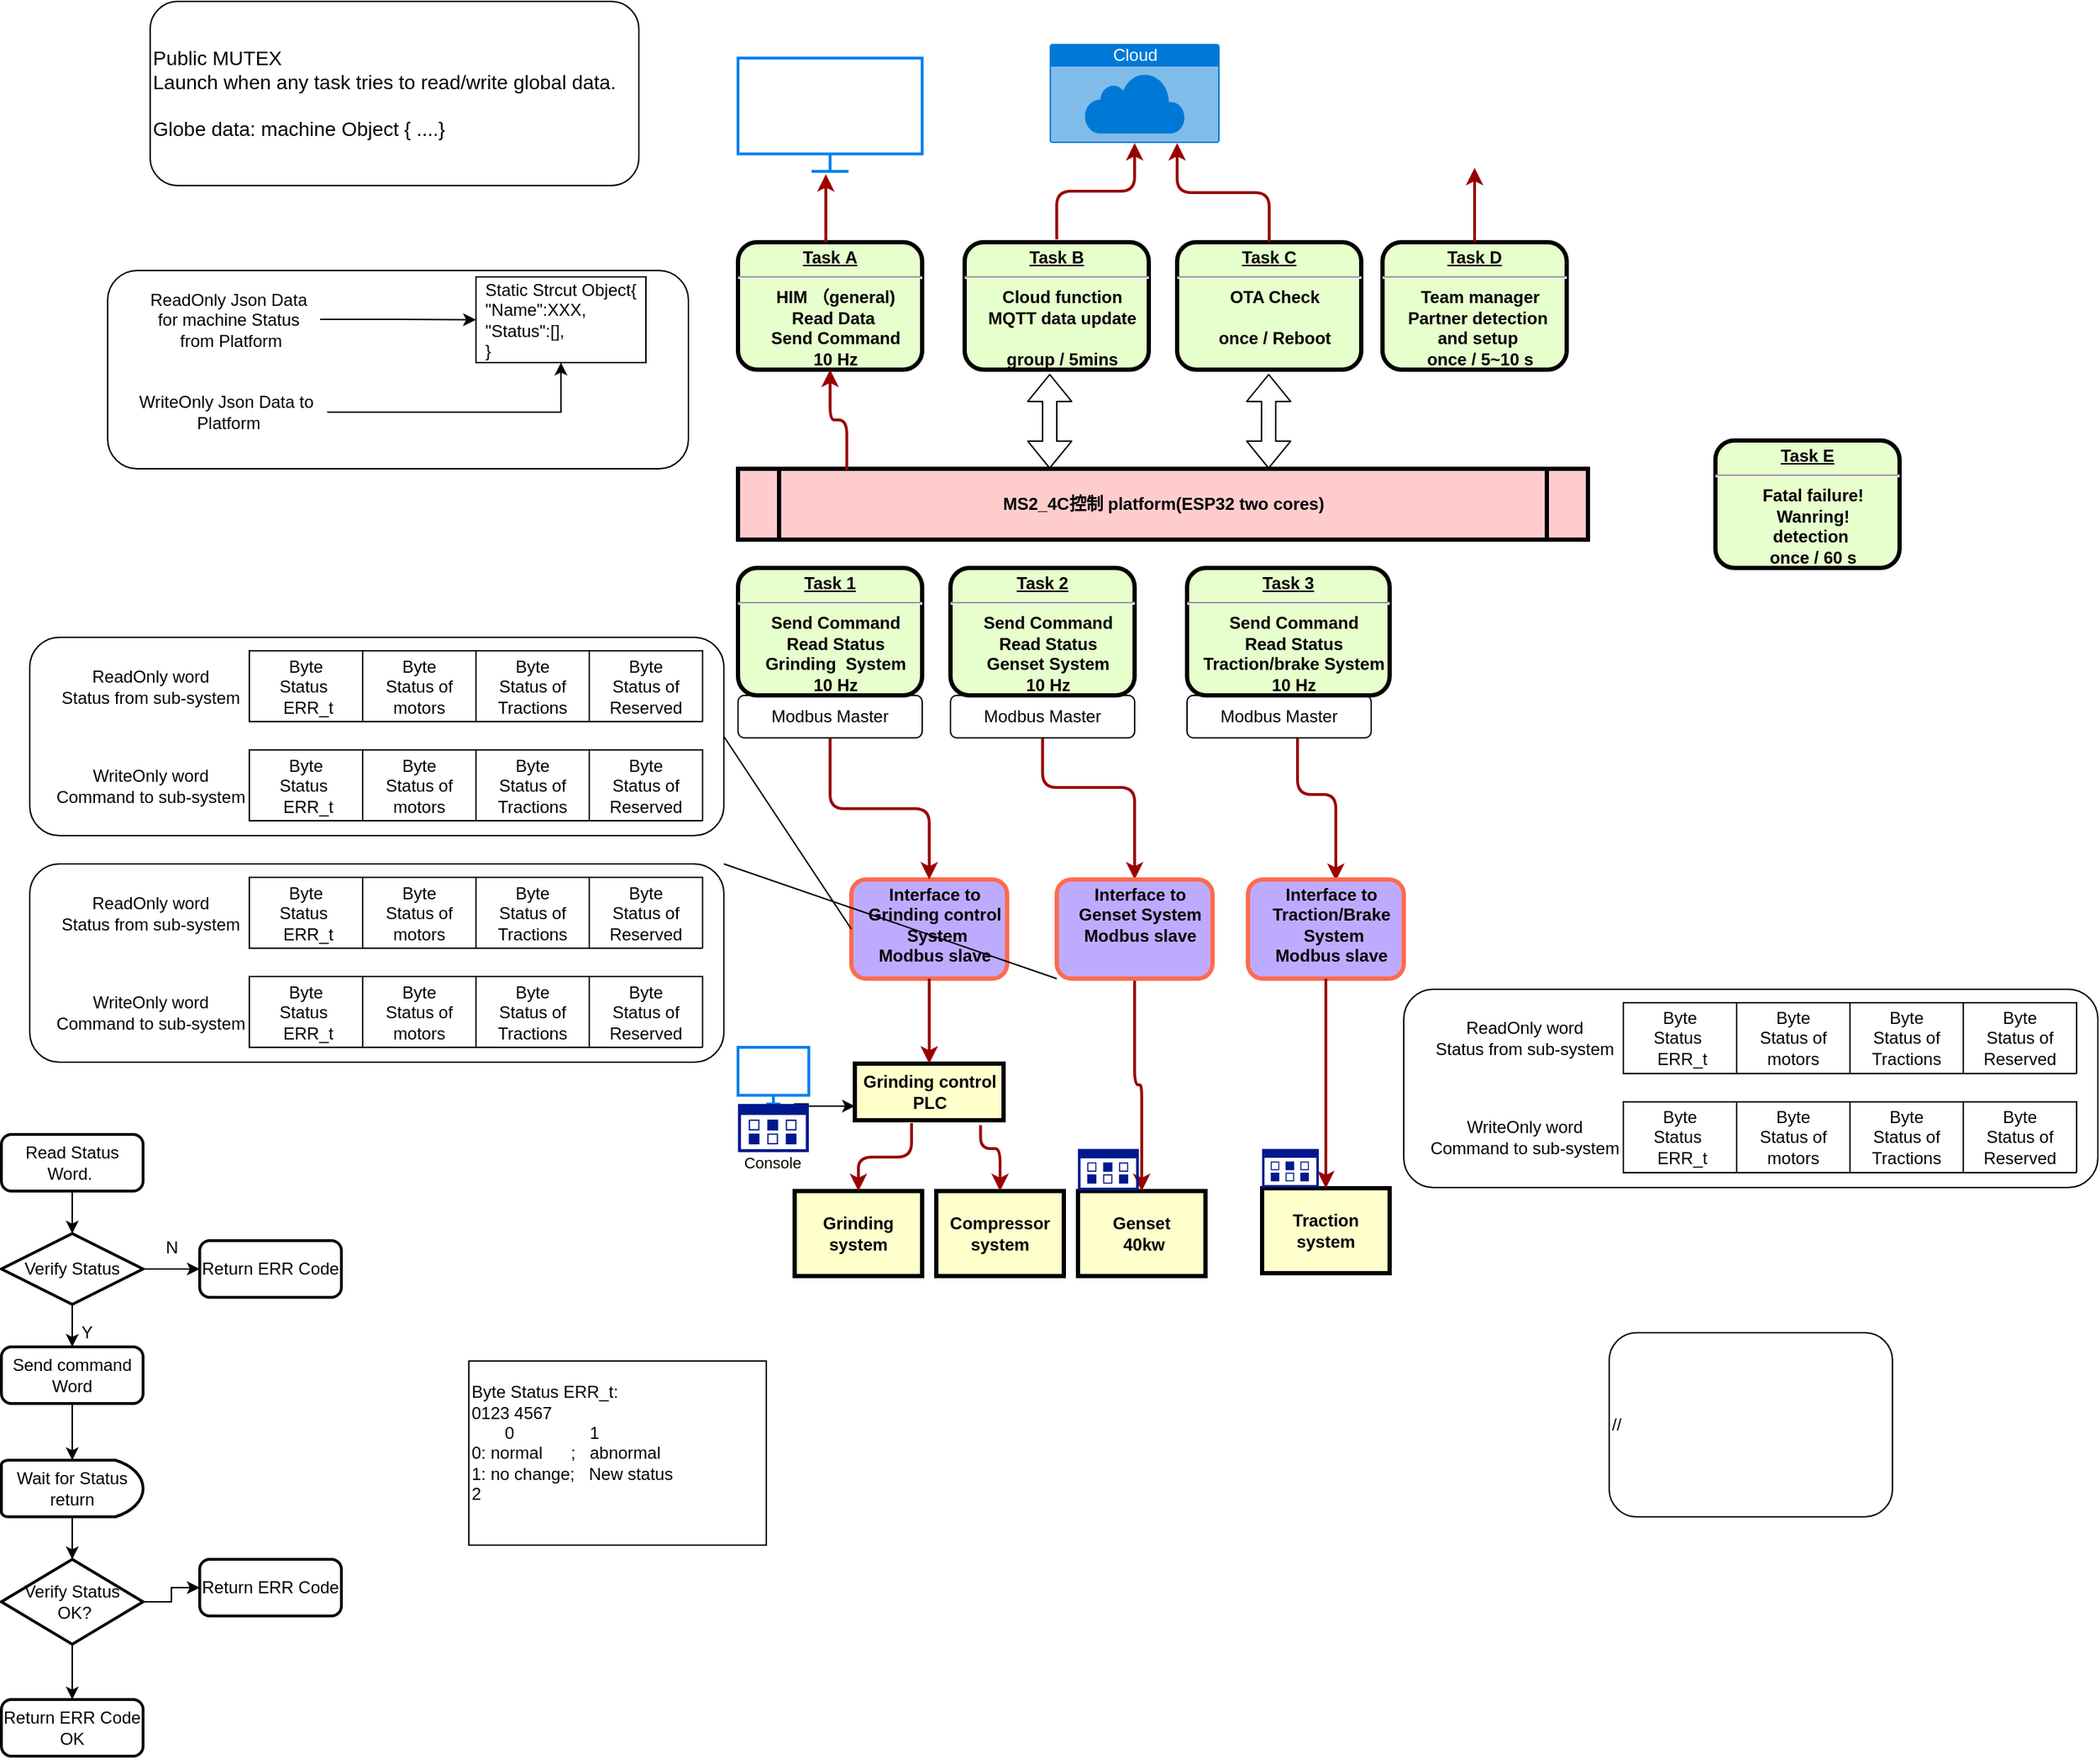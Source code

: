<mxfile version="13.8.8" type="github">
  <diagram name="Page-1" id="e3a06f82-3646-2815-327d-82caf3d4e204">
    <mxGraphModel dx="1422" dy="794" grid="1" gridSize="10" guides="1" tooltips="1" connect="1" arrows="1" fold="1" page="1" pageScale="1.5" pageWidth="1169" pageHeight="826" background="none" math="0" shadow="0">
      <root>
        <mxCell id="0" style=";html=1;" />
        <mxCell id="1" style=";html=1;" parent="0" />
        <mxCell id="MODgsHCSX48ksGeitlAM-30" value="" style="rounded=1;whiteSpace=wrap;html=1;" parent="1" vertex="1">
          <mxGeometry x="60" y="489" width="490" height="140" as="geometry" />
        </mxCell>
        <mxCell id="WYhBp6qSRboD4L50h-0C-1" value="MS2_4C控制 platform(ESP32 two cores)" style="shape=process;whiteSpace=wrap;align=center;verticalAlign=middle;size=0.048;fontStyle=1;strokeWidth=3;fillColor=#FFCCCC" parent="1" vertex="1">
          <mxGeometry x="560" y="370" width="600" height="50" as="geometry" />
        </mxCell>
        <mxCell id="WYhBp6qSRboD4L50h-0C-2" value="&lt;p style=&quot;margin: 0px ; margin-top: 4px ; text-align: center ; text-decoration: underline&quot;&gt;&lt;/p&gt;&lt;p style=&quot;margin: 0px ; margin-left: 8px&quot;&gt;&lt;span&gt;Interface to&lt;/span&gt;&lt;br&gt;&lt;/p&gt;&lt;p style=&quot;margin: 0px ; margin-left: 8px&quot;&gt;&lt;span&gt;Grinding control&lt;/span&gt;&lt;/p&gt;&lt;p style=&quot;margin: 0px ; margin-left: 8px&quot;&gt;&lt;span&gt;&amp;nbsp;&lt;/span&gt;&lt;span&gt;System&lt;/span&gt;&lt;/p&gt;&lt;p style=&quot;margin: 0px ; margin-left: 8px&quot;&gt;Modbus slave&lt;/p&gt;" style="verticalAlign=middle;align=center;overflow=fill;fontSize=12;fontFamily=Helvetica;html=1;rounded=1;fontStyle=1;strokeWidth=3;fillColor=#BEABFF;strokeColor=#FF6A4D;" parent="1" vertex="1">
          <mxGeometry x="640" y="660" width="110" height="70" as="geometry" />
        </mxCell>
        <mxCell id="WYhBp6qSRboD4L50h-0C-3" value="&#xa;Grinding control&#xa;PLC&#xa;" style="whiteSpace=wrap;align=center;verticalAlign=middle;fontStyle=1;strokeWidth=3;fillColor=#FFFFCC" parent="1" vertex="1">
          <mxGeometry x="642.5" y="790" width="105" height="40" as="geometry" />
        </mxCell>
        <mxCell id="WYhBp6qSRboD4L50h-0C-4" value="Genset&#xa; 40kw" style="whiteSpace=wrap;align=center;verticalAlign=middle;fontStyle=1;strokeWidth=3;fillColor=#FFFFCC" parent="1" vertex="1">
          <mxGeometry x="800" y="880.0" width="90" height="60" as="geometry" />
        </mxCell>
        <mxCell id="WYhBp6qSRboD4L50h-0C-5" value="" style="edgeStyle=elbowEdgeStyle;elbow=vertical;strokeColor=#990000;strokeWidth=2;exitX=0.5;exitY=1;exitDx=0;exitDy=0;entryX=0.5;entryY=0;entryDx=0;entryDy=0;" parent="1" source="WYhBp6qSRboD4L50h-0C-27" target="WYhBp6qSRboD4L50h-0C-4" edge="1">
          <mxGeometry width="100" height="100" relative="1" as="geometry">
            <mxPoint x="580" y="896.5" as="sourcePoint" />
            <mxPoint x="980" y="720" as="targetPoint" />
          </mxGeometry>
        </mxCell>
        <mxCell id="WYhBp6qSRboD4L50h-0C-6" value="Grinding&#xa;system" style="whiteSpace=wrap;align=center;verticalAlign=middle;fontStyle=1;strokeWidth=3;fillColor=#FFFFCC" parent="1" vertex="1">
          <mxGeometry x="600" y="880.0" width="90" height="60" as="geometry" />
        </mxCell>
        <mxCell id="WYhBp6qSRboD4L50h-0C-7" value="Traction&#xa;system" style="whiteSpace=wrap;align=center;verticalAlign=middle;fontStyle=1;strokeWidth=3;fillColor=#FFFFCC" parent="1" vertex="1">
          <mxGeometry x="930" y="878.0" width="90" height="60" as="geometry" />
        </mxCell>
        <mxCell id="WYhBp6qSRboD4L50h-0C-8" value="Compressor system" style="whiteSpace=wrap;align=center;verticalAlign=middle;fontStyle=1;strokeWidth=3;fillColor=#FFFFCC" parent="1" vertex="1">
          <mxGeometry x="700" y="880.0" width="90" height="60" as="geometry" />
        </mxCell>
        <mxCell id="WYhBp6qSRboD4L50h-0C-9" value="" style="edgeStyle=elbowEdgeStyle;elbow=vertical;strokeColor=#990000;strokeWidth=2;exitX=0.381;exitY=1.05;exitDx=0;exitDy=0;entryX=0.5;entryY=0;entryDx=0;entryDy=0;exitPerimeter=0;" parent="1" source="WYhBp6qSRboD4L50h-0C-3" target="WYhBp6qSRboD4L50h-0C-6" edge="1">
          <mxGeometry width="100" height="100" relative="1" as="geometry">
            <mxPoint x="741.25" y="866.5" as="sourcePoint" />
            <mxPoint x="685" y="896.5" as="targetPoint" />
          </mxGeometry>
        </mxCell>
        <mxCell id="WYhBp6qSRboD4L50h-0C-10" value="" style="edgeStyle=elbowEdgeStyle;elbow=vertical;strokeColor=#990000;strokeWidth=2;exitX=0.5;exitY=1;exitDx=0;exitDy=0;entryX=0.564;entryY=0.014;entryDx=0;entryDy=0;entryPerimeter=0;" parent="1" target="MODgsHCSX48ksGeitlAM-21" edge="1">
          <mxGeometry width="100" height="100" relative="1" as="geometry">
            <mxPoint x="955" y="560" as="sourcePoint" />
            <mxPoint x="695" y="906.5" as="targetPoint" />
            <Array as="points">
              <mxPoint x="975" y="600" />
            </Array>
          </mxGeometry>
        </mxCell>
        <mxCell id="WYhBp6qSRboD4L50h-0C-16" value="" style="edgeStyle=elbowEdgeStyle;elbow=vertical;strokeColor=#990000;strokeWidth=2;exitX=0.845;exitY=1.088;exitDx=0;exitDy=0;exitPerimeter=0;entryX=0.5;entryY=0;entryDx=0;entryDy=0;" parent="1" source="WYhBp6qSRboD4L50h-0C-3" target="WYhBp6qSRboD4L50h-0C-8" edge="1">
          <mxGeometry width="100" height="100" relative="1" as="geometry">
            <mxPoint x="793.75" y="866.5" as="sourcePoint" />
            <mxPoint x="880" y="880" as="targetPoint" />
            <Array as="points">
              <mxPoint x="731" y="850" />
              <mxPoint x="880" y="890" />
            </Array>
          </mxGeometry>
        </mxCell>
        <mxCell id="WYhBp6qSRboD4L50h-0C-18" value="" style="edgeStyle=elbowEdgeStyle;elbow=vertical;strokeColor=#990000;strokeWidth=2;exitX=0.5;exitY=1;exitDx=0;exitDy=0;entryX=0.5;entryY=0;entryDx=0;entryDy=0;" parent="1" source="WYhBp6qSRboD4L50h-0C-2" target="WYhBp6qSRboD4L50h-0C-3" edge="1">
          <mxGeometry width="100" height="100" relative="1" as="geometry">
            <mxPoint x="793.75" y="866.5" as="sourcePoint" />
            <mxPoint x="755" y="820" as="targetPoint" />
          </mxGeometry>
        </mxCell>
        <mxCell id="WYhBp6qSRboD4L50h-0C-20" value="Modbus Master" style="rounded=1;whiteSpace=wrap;html=1;" parent="1" vertex="1">
          <mxGeometry x="560" y="530" width="130" height="30" as="geometry" />
        </mxCell>
        <mxCell id="WYhBp6qSRboD4L50h-0C-23" value="" style="edgeStyle=elbowEdgeStyle;elbow=vertical;strokeColor=#990000;strokeWidth=2;exitX=0.5;exitY=1;exitDx=0;exitDy=0;entryX=0.5;entryY=0;entryDx=0;entryDy=0;" parent="1" source="WYhBp6qSRboD4L50h-0C-20" target="WYhBp6qSRboD4L50h-0C-2" edge="1">
          <mxGeometry width="100" height="100" relative="1" as="geometry">
            <mxPoint x="705" y="760" as="sourcePoint" />
            <mxPoint x="705" y="800" as="targetPoint" />
          </mxGeometry>
        </mxCell>
        <mxCell id="WYhBp6qSRboD4L50h-0C-24" value="" style="edgeStyle=elbowEdgeStyle;elbow=vertical;strokeColor=#990000;strokeWidth=2;exitX=0.5;exitY=0;exitDx=0;exitDy=0;entryX=0.5;entryY=0;entryDx=0;entryDy=0;" parent="1" source="MODgsHCSX48ksGeitlAM-24" target="WYhBp6qSRboD4L50h-0C-27" edge="1">
          <mxGeometry width="100" height="100" relative="1" as="geometry">
            <mxPoint x="745" y="580" as="sourcePoint" />
            <mxPoint x="705" y="670" as="targetPoint" />
          </mxGeometry>
        </mxCell>
        <mxCell id="WYhBp6qSRboD4L50h-0C-25" value="&lt;p style=&quot;margin: 0px ; margin-top: 4px ; text-align: center ; text-decoration: underline&quot;&gt;&lt;strong&gt;&lt;strong&gt;Task&lt;/strong&gt;&amp;nbsp;1&lt;br&gt;&lt;/strong&gt;&lt;/p&gt;&lt;hr&gt;&lt;p style=&quot;margin: 0px ; margin-left: 8px&quot;&gt;Send Command&lt;/p&gt;&lt;p style=&quot;margin: 0px ; margin-left: 8px&quot;&gt;Read Status&lt;/p&gt;&lt;p style=&quot;margin: 0px ; margin-left: 8px&quot;&gt;&lt;span&gt;Grinding&amp;nbsp;&lt;/span&gt;&lt;span&gt;&amp;nbsp;&lt;/span&gt;&lt;span&gt;System&lt;/span&gt;&lt;/p&gt;&lt;p style=&quot;margin: 0px ; margin-left: 8px&quot;&gt;&lt;span&gt;10 Hz&lt;/span&gt;&lt;/p&gt;" style="verticalAlign=middle;align=center;overflow=fill;fontSize=12;fontFamily=Helvetica;html=1;rounded=1;fontStyle=1;strokeWidth=3;fillColor=#E6FFCC" parent="1" vertex="1">
          <mxGeometry x="560" y="440" width="130" height="90" as="geometry" />
        </mxCell>
        <mxCell id="WYhBp6qSRboD4L50h-0C-26" style="edgeStyle=orthogonalEdgeStyle;rounded=0;orthogonalLoop=1;jettySize=auto;html=1;exitX=0.5;exitY=1;exitDx=0;exitDy=0;" parent="1" edge="1">
          <mxGeometry relative="1" as="geometry">
            <mxPoint x="845" y="730" as="sourcePoint" />
            <mxPoint x="845" y="730" as="targetPoint" />
          </mxGeometry>
        </mxCell>
        <mxCell id="WYhBp6qSRboD4L50h-0C-27" value="&lt;p style=&quot;margin: 0px ; margin-top: 4px ; text-align: center ; text-decoration: underline&quot;&gt;&lt;/p&gt;&lt;p style=&quot;margin: 0px ; margin-left: 8px&quot;&gt;&lt;span&gt;Interface to&lt;/span&gt;&lt;br&gt;&lt;/p&gt;&lt;p style=&quot;margin: 0px ; margin-left: 8px&quot;&gt;&lt;span&gt;Genset&amp;nbsp;&lt;/span&gt;&lt;span&gt;System&lt;/span&gt;&lt;/p&gt;&lt;p style=&quot;margin: 0px ; margin-left: 8px&quot;&gt;&lt;span&gt;Modbus slave&lt;/span&gt;&lt;br&gt;&lt;/p&gt;" style="verticalAlign=middle;align=center;overflow=fill;fontSize=12;fontFamily=Helvetica;html=1;rounded=1;fontStyle=1;strokeWidth=3;fillColor=#BEABFF;strokeColor=#FF6A4D;" parent="1" vertex="1">
          <mxGeometry x="785" y="660" width="110" height="70" as="geometry" />
        </mxCell>
        <mxCell id="MODgsHCSX48ksGeitlAM-5" value="Byte&lt;br&gt;Status of motors" style="shape=partialRectangle;whiteSpace=wrap;html=1;bottom=0;right=0;fillColor=none;rotation=0;" parent="1" vertex="1">
          <mxGeometry x="295" y="498.5" width="80" height="50" as="geometry" />
        </mxCell>
        <mxCell id="MODgsHCSX48ksGeitlAM-6" value="" style="endArrow=none;html=1;entryX=1;entryY=1;entryDx=0;entryDy=0;exitX=1;exitY=0;exitDx=0;exitDy=0;" parent="1" source="MODgsHCSX48ksGeitlAM-10" target="MODgsHCSX48ksGeitlAM-10" edge="1">
          <mxGeometry width="50" height="50" relative="1" as="geometry">
            <mxPoint x="295" y="558.5" as="sourcePoint" />
            <mxPoint x="345" y="508.5" as="targetPoint" />
          </mxGeometry>
        </mxCell>
        <mxCell id="MODgsHCSX48ksGeitlAM-8" value="Byte&lt;br&gt;Status of Tractions" style="shape=partialRectangle;whiteSpace=wrap;html=1;bottom=0;right=0;fillColor=none;rotation=0;" parent="1" vertex="1">
          <mxGeometry x="375" y="498.5" width="80" height="50" as="geometry" />
        </mxCell>
        <mxCell id="MODgsHCSX48ksGeitlAM-9" value="Byte&lt;br&gt;Status&amp;nbsp;&lt;br&gt;&amp;nbsp;ERR_t" style="shape=partialRectangle;whiteSpace=wrap;html=1;bottom=0;right=0;fillColor=none;rotation=0;" parent="1" vertex="1">
          <mxGeometry x="215" y="498.5" width="80" height="50" as="geometry" />
        </mxCell>
        <mxCell id="MODgsHCSX48ksGeitlAM-10" value="Byte&lt;br&gt;Status of Reserved" style="shape=partialRectangle;whiteSpace=wrap;html=1;bottom=0;right=0;fillColor=none;rotation=0;" parent="1" vertex="1">
          <mxGeometry x="455" y="498.5" width="80" height="50" as="geometry" />
        </mxCell>
        <mxCell id="MODgsHCSX48ksGeitlAM-11" value="" style="endArrow=none;html=1;exitX=0;exitY=1;exitDx=0;exitDy=0;entryX=1;entryY=1;entryDx=0;entryDy=0;" parent="1" source="MODgsHCSX48ksGeitlAM-9" target="MODgsHCSX48ksGeitlAM-10" edge="1">
          <mxGeometry width="50" height="50" relative="1" as="geometry">
            <mxPoint x="695" y="628.5" as="sourcePoint" />
            <mxPoint x="745" y="578.5" as="targetPoint" />
          </mxGeometry>
        </mxCell>
        <mxCell id="MODgsHCSX48ksGeitlAM-12" value="ReadOnly word&lt;br&gt;Status from sub-system" style="text;html=1;align=center;verticalAlign=middle;resizable=0;points=[];autosize=1;" parent="1" vertex="1">
          <mxGeometry x="75" y="508.5" width="140" height="30" as="geometry" />
        </mxCell>
        <mxCell id="MODgsHCSX48ksGeitlAM-13" value="Byte&lt;br&gt;Status of motors" style="shape=partialRectangle;whiteSpace=wrap;html=1;bottom=0;right=0;fillColor=none;rotation=0;" parent="1" vertex="1">
          <mxGeometry x="295" y="568.5" width="80" height="50" as="geometry" />
        </mxCell>
        <mxCell id="MODgsHCSX48ksGeitlAM-14" value="" style="endArrow=none;html=1;entryX=1;entryY=1;entryDx=0;entryDy=0;exitX=1;exitY=0;exitDx=0;exitDy=0;" parent="1" source="MODgsHCSX48ksGeitlAM-17" target="MODgsHCSX48ksGeitlAM-17" edge="1">
          <mxGeometry width="50" height="50" relative="1" as="geometry">
            <mxPoint x="295" y="628.5" as="sourcePoint" />
            <mxPoint x="345" y="578.5" as="targetPoint" />
          </mxGeometry>
        </mxCell>
        <mxCell id="MODgsHCSX48ksGeitlAM-15" value="Byte&lt;br&gt;Status of Tractions" style="shape=partialRectangle;whiteSpace=wrap;html=1;bottom=0;right=0;fillColor=none;rotation=0;" parent="1" vertex="1">
          <mxGeometry x="375" y="568.5" width="80" height="50" as="geometry" />
        </mxCell>
        <mxCell id="MODgsHCSX48ksGeitlAM-16" value="Byte&lt;br&gt;Status&amp;nbsp;&lt;br&gt;&amp;nbsp;ERR_t" style="shape=partialRectangle;whiteSpace=wrap;html=1;bottom=0;right=0;fillColor=none;rotation=0;" parent="1" vertex="1">
          <mxGeometry x="215" y="568.5" width="80" height="50" as="geometry" />
        </mxCell>
        <mxCell id="MODgsHCSX48ksGeitlAM-17" value="Byte&lt;br&gt;Status of Reserved" style="shape=partialRectangle;whiteSpace=wrap;html=1;bottom=0;right=0;fillColor=none;rotation=0;" parent="1" vertex="1">
          <mxGeometry x="455" y="568.5" width="80" height="50" as="geometry" />
        </mxCell>
        <mxCell id="MODgsHCSX48ksGeitlAM-18" value="" style="endArrow=none;html=1;exitX=0;exitY=1;exitDx=0;exitDy=0;entryX=1;entryY=1;entryDx=0;entryDy=0;" parent="1" source="MODgsHCSX48ksGeitlAM-16" target="MODgsHCSX48ksGeitlAM-17" edge="1">
          <mxGeometry width="50" height="50" relative="1" as="geometry">
            <mxPoint x="695" y="698.5" as="sourcePoint" />
            <mxPoint x="745" y="648.5" as="targetPoint" />
          </mxGeometry>
        </mxCell>
        <mxCell id="MODgsHCSX48ksGeitlAM-19" value="WriteOnly word&lt;br&gt;Command to sub-system" style="text;html=1;align=center;verticalAlign=middle;resizable=0;points=[];autosize=1;" parent="1" vertex="1">
          <mxGeometry x="70" y="578.5" width="150" height="30" as="geometry" />
        </mxCell>
        <mxCell id="MODgsHCSX48ksGeitlAM-21" value="&lt;p style=&quot;margin: 0px ; margin-top: 4px ; text-align: center ; text-decoration: underline&quot;&gt;&lt;/p&gt;&lt;p style=&quot;margin: 0px ; margin-left: 8px&quot;&gt;&lt;span&gt;Interface to&lt;/span&gt;&lt;br&gt;&lt;/p&gt;&lt;p style=&quot;margin: 0px ; margin-left: 8px&quot;&gt;&lt;span&gt;Traction/Brake&lt;/span&gt;&lt;/p&gt;&lt;p style=&quot;margin: 0px ; margin-left: 8px&quot;&gt;&lt;span&gt;&amp;nbsp;&lt;/span&gt;&lt;span&gt;System&lt;/span&gt;&lt;/p&gt;&lt;p style=&quot;margin: 0px ; margin-left: 8px&quot;&gt;Modbus slave&lt;/p&gt;" style="verticalAlign=middle;align=center;overflow=fill;fontSize=12;fontFamily=Helvetica;html=1;rounded=1;fontStyle=1;strokeWidth=3;fillColor=#BEABFF;strokeColor=#FF6A4D;" parent="1" vertex="1">
          <mxGeometry x="920" y="660" width="110" height="70" as="geometry" />
        </mxCell>
        <mxCell id="MODgsHCSX48ksGeitlAM-23" value="" style="edgeStyle=elbowEdgeStyle;elbow=vertical;strokeColor=#990000;strokeWidth=2;exitX=0.5;exitY=1;exitDx=0;exitDy=0;entryX=0.5;entryY=0;entryDx=0;entryDy=0;" parent="1" edge="1">
          <mxGeometry width="100" height="100" relative="1" as="geometry">
            <mxPoint x="955" y="530" as="sourcePoint" />
            <mxPoint x="955" y="530" as="targetPoint" />
            <Array as="points" />
          </mxGeometry>
        </mxCell>
        <mxCell id="MODgsHCSX48ksGeitlAM-24" value="Modbus Master" style="rounded=1;whiteSpace=wrap;html=1;" parent="1" vertex="1">
          <mxGeometry x="710" y="530" width="130" height="30" as="geometry" />
        </mxCell>
        <mxCell id="MODgsHCSX48ksGeitlAM-25" value="&lt;p style=&quot;margin: 0px ; margin-top: 4px ; text-align: center ; text-decoration: underline&quot;&gt;&lt;strong&gt;&lt;strong&gt;Task&lt;/strong&gt;&amp;nbsp;2&lt;br&gt;&lt;/strong&gt;&lt;/p&gt;&lt;hr&gt;&lt;p style=&quot;margin: 0px ; margin-left: 8px&quot;&gt;Send Command&lt;/p&gt;&lt;p style=&quot;margin: 0px ; margin-left: 8px&quot;&gt;Read Status&lt;/p&gt;&lt;p style=&quot;margin: 0px ; margin-left: 8px&quot;&gt;&lt;span&gt;Genset&lt;/span&gt;&lt;span&gt;&amp;nbsp;&lt;/span&gt;&lt;span&gt;System&lt;/span&gt;&lt;/p&gt;&lt;p style=&quot;margin: 0px ; margin-left: 8px&quot;&gt;&lt;span&gt;10 Hz&lt;/span&gt;&lt;/p&gt;" style="verticalAlign=middle;align=center;overflow=fill;fontSize=12;fontFamily=Helvetica;html=1;rounded=1;fontStyle=1;strokeWidth=3;fillColor=#E6FFCC" parent="1" vertex="1">
          <mxGeometry x="710" y="440" width="130" height="90" as="geometry" />
        </mxCell>
        <mxCell id="MODgsHCSX48ksGeitlAM-26" value="Modbus Master" style="rounded=1;whiteSpace=wrap;html=1;" parent="1" vertex="1">
          <mxGeometry x="877" y="530" width="130" height="30" as="geometry" />
        </mxCell>
        <mxCell id="MODgsHCSX48ksGeitlAM-27" value="&lt;p style=&quot;margin: 0px ; margin-top: 4px ; text-align: center ; text-decoration: underline&quot;&gt;&lt;strong&gt;&lt;strong&gt;Task&lt;/strong&gt;&amp;nbsp;3&lt;br&gt;&lt;/strong&gt;&lt;/p&gt;&lt;hr&gt;&lt;p style=&quot;margin: 0px ; margin-left: 8px&quot;&gt;Send Command&lt;/p&gt;&lt;p style=&quot;margin: 0px ; margin-left: 8px&quot;&gt;Read Status&lt;/p&gt;&lt;p style=&quot;margin: 0px ; margin-left: 8px&quot;&gt;&lt;span&gt;Traction/brake&amp;nbsp;&lt;/span&gt;&lt;span&gt;System&lt;/span&gt;&lt;/p&gt;&lt;p style=&quot;margin: 0px ; margin-left: 8px&quot;&gt;&lt;span&gt;10 Hz&lt;/span&gt;&lt;/p&gt;" style="verticalAlign=middle;align=center;overflow=fill;fontSize=12;fontFamily=Helvetica;html=1;rounded=1;fontStyle=1;strokeWidth=3;fillColor=#E6FFCC" parent="1" vertex="1">
          <mxGeometry x="877" y="440" width="143" height="90" as="geometry" />
        </mxCell>
        <mxCell id="MODgsHCSX48ksGeitlAM-31" value="" style="rounded=1;whiteSpace=wrap;html=1;" parent="1" vertex="1">
          <mxGeometry x="60" y="649" width="490" height="140" as="geometry" />
        </mxCell>
        <mxCell id="MODgsHCSX48ksGeitlAM-32" value="Byte&lt;br&gt;Status of motors" style="shape=partialRectangle;whiteSpace=wrap;html=1;bottom=0;right=0;fillColor=none;rotation=0;" parent="1" vertex="1">
          <mxGeometry x="295" y="658.5" width="80" height="50" as="geometry" />
        </mxCell>
        <mxCell id="MODgsHCSX48ksGeitlAM-33" value="" style="endArrow=none;html=1;entryX=1;entryY=1;entryDx=0;entryDy=0;exitX=1;exitY=0;exitDx=0;exitDy=0;" parent="1" source="MODgsHCSX48ksGeitlAM-36" target="MODgsHCSX48ksGeitlAM-36" edge="1">
          <mxGeometry width="50" height="50" relative="1" as="geometry">
            <mxPoint x="295" y="718.5" as="sourcePoint" />
            <mxPoint x="345" y="668.5" as="targetPoint" />
          </mxGeometry>
        </mxCell>
        <mxCell id="MODgsHCSX48ksGeitlAM-34" value="Byte&lt;br&gt;Status of Tractions" style="shape=partialRectangle;whiteSpace=wrap;html=1;bottom=0;right=0;fillColor=none;rotation=0;" parent="1" vertex="1">
          <mxGeometry x="375" y="658.5" width="80" height="50" as="geometry" />
        </mxCell>
        <mxCell id="MODgsHCSX48ksGeitlAM-35" value="Byte&lt;br&gt;Status&amp;nbsp;&lt;br&gt;&amp;nbsp;ERR_t" style="shape=partialRectangle;whiteSpace=wrap;html=1;bottom=0;right=0;fillColor=none;rotation=0;" parent="1" vertex="1">
          <mxGeometry x="215" y="658.5" width="80" height="50" as="geometry" />
        </mxCell>
        <mxCell id="MODgsHCSX48ksGeitlAM-36" value="Byte&lt;br&gt;Status of Reserved" style="shape=partialRectangle;whiteSpace=wrap;html=1;bottom=0;right=0;fillColor=none;rotation=0;" parent="1" vertex="1">
          <mxGeometry x="455" y="658.5" width="80" height="50" as="geometry" />
        </mxCell>
        <mxCell id="MODgsHCSX48ksGeitlAM-37" value="" style="endArrow=none;html=1;exitX=0;exitY=1;exitDx=0;exitDy=0;entryX=1;entryY=1;entryDx=0;entryDy=0;" parent="1" source="MODgsHCSX48ksGeitlAM-35" target="MODgsHCSX48ksGeitlAM-36" edge="1">
          <mxGeometry width="50" height="50" relative="1" as="geometry">
            <mxPoint x="695" y="788.5" as="sourcePoint" />
            <mxPoint x="745" y="738.5" as="targetPoint" />
          </mxGeometry>
        </mxCell>
        <mxCell id="MODgsHCSX48ksGeitlAM-38" value="ReadOnly word&lt;br&gt;Status from sub-system" style="text;html=1;align=center;verticalAlign=middle;resizable=0;points=[];autosize=1;" parent="1" vertex="1">
          <mxGeometry x="75" y="668.5" width="140" height="30" as="geometry" />
        </mxCell>
        <mxCell id="MODgsHCSX48ksGeitlAM-39" value="Byte&lt;br&gt;Status of motors" style="shape=partialRectangle;whiteSpace=wrap;html=1;bottom=0;right=0;fillColor=none;rotation=0;" parent="1" vertex="1">
          <mxGeometry x="295" y="728.5" width="80" height="50" as="geometry" />
        </mxCell>
        <mxCell id="MODgsHCSX48ksGeitlAM-40" value="" style="endArrow=none;html=1;entryX=1;entryY=1;entryDx=0;entryDy=0;exitX=1;exitY=0;exitDx=0;exitDy=0;" parent="1" source="MODgsHCSX48ksGeitlAM-43" target="MODgsHCSX48ksGeitlAM-43" edge="1">
          <mxGeometry width="50" height="50" relative="1" as="geometry">
            <mxPoint x="295" y="788.5" as="sourcePoint" />
            <mxPoint x="345" y="738.5" as="targetPoint" />
          </mxGeometry>
        </mxCell>
        <mxCell id="MODgsHCSX48ksGeitlAM-41" value="Byte&lt;br&gt;Status of Tractions" style="shape=partialRectangle;whiteSpace=wrap;html=1;bottom=0;right=0;fillColor=none;rotation=0;" parent="1" vertex="1">
          <mxGeometry x="375" y="728.5" width="80" height="50" as="geometry" />
        </mxCell>
        <mxCell id="MODgsHCSX48ksGeitlAM-42" value="Byte&lt;br&gt;Status&amp;nbsp;&lt;br&gt;&amp;nbsp;ERR_t" style="shape=partialRectangle;whiteSpace=wrap;html=1;bottom=0;right=0;fillColor=none;rotation=0;" parent="1" vertex="1">
          <mxGeometry x="215" y="728.5" width="80" height="50" as="geometry" />
        </mxCell>
        <mxCell id="MODgsHCSX48ksGeitlAM-43" value="Byte&lt;br&gt;Status of Reserved" style="shape=partialRectangle;whiteSpace=wrap;html=1;bottom=0;right=0;fillColor=none;rotation=0;" parent="1" vertex="1">
          <mxGeometry x="455" y="728.5" width="80" height="50" as="geometry" />
        </mxCell>
        <mxCell id="MODgsHCSX48ksGeitlAM-44" value="" style="endArrow=none;html=1;exitX=0;exitY=1;exitDx=0;exitDy=0;entryX=1;entryY=1;entryDx=0;entryDy=0;" parent="1" source="MODgsHCSX48ksGeitlAM-42" target="MODgsHCSX48ksGeitlAM-43" edge="1">
          <mxGeometry width="50" height="50" relative="1" as="geometry">
            <mxPoint x="695" y="858.5" as="sourcePoint" />
            <mxPoint x="745" y="808.5" as="targetPoint" />
          </mxGeometry>
        </mxCell>
        <mxCell id="MODgsHCSX48ksGeitlAM-45" value="WriteOnly word&lt;br&gt;Command to sub-system" style="text;html=1;align=center;verticalAlign=middle;resizable=0;points=[];autosize=1;" parent="1" vertex="1">
          <mxGeometry x="70" y="738.5" width="150" height="30" as="geometry" />
        </mxCell>
        <mxCell id="MODgsHCSX48ksGeitlAM-61" value="" style="rounded=1;whiteSpace=wrap;html=1;" parent="1" vertex="1">
          <mxGeometry x="1030" y="737.5" width="490" height="140" as="geometry" />
        </mxCell>
        <mxCell id="MODgsHCSX48ksGeitlAM-62" value="Byte&lt;br&gt;Status of motors" style="shape=partialRectangle;whiteSpace=wrap;html=1;bottom=0;right=0;fillColor=none;rotation=0;" parent="1" vertex="1">
          <mxGeometry x="1265" y="747" width="80" height="50" as="geometry" />
        </mxCell>
        <mxCell id="MODgsHCSX48ksGeitlAM-63" value="" style="endArrow=none;html=1;entryX=1;entryY=1;entryDx=0;entryDy=0;exitX=1;exitY=0;exitDx=0;exitDy=0;" parent="1" source="MODgsHCSX48ksGeitlAM-66" target="MODgsHCSX48ksGeitlAM-66" edge="1">
          <mxGeometry width="50" height="50" relative="1" as="geometry">
            <mxPoint x="1265" y="807" as="sourcePoint" />
            <mxPoint x="1315" y="757" as="targetPoint" />
          </mxGeometry>
        </mxCell>
        <mxCell id="MODgsHCSX48ksGeitlAM-64" value="Byte&lt;br&gt;Status of Tractions" style="shape=partialRectangle;whiteSpace=wrap;html=1;bottom=0;right=0;fillColor=none;rotation=0;" parent="1" vertex="1">
          <mxGeometry x="1345" y="747" width="80" height="50" as="geometry" />
        </mxCell>
        <mxCell id="MODgsHCSX48ksGeitlAM-65" value="Byte&lt;br&gt;Status&amp;nbsp;&lt;br&gt;&amp;nbsp;ERR_t" style="shape=partialRectangle;whiteSpace=wrap;html=1;bottom=0;right=0;fillColor=none;rotation=0;" parent="1" vertex="1">
          <mxGeometry x="1185" y="747" width="80" height="50" as="geometry" />
        </mxCell>
        <mxCell id="MODgsHCSX48ksGeitlAM-66" value="Byte&lt;br&gt;Status of Reserved" style="shape=partialRectangle;whiteSpace=wrap;html=1;bottom=0;right=0;fillColor=none;rotation=0;" parent="1" vertex="1">
          <mxGeometry x="1425" y="747" width="80" height="50" as="geometry" />
        </mxCell>
        <mxCell id="MODgsHCSX48ksGeitlAM-67" value="" style="endArrow=none;html=1;exitX=0;exitY=1;exitDx=0;exitDy=0;entryX=1;entryY=1;entryDx=0;entryDy=0;" parent="1" source="MODgsHCSX48ksGeitlAM-65" target="MODgsHCSX48ksGeitlAM-66" edge="1">
          <mxGeometry width="50" height="50" relative="1" as="geometry">
            <mxPoint x="1665" y="877" as="sourcePoint" />
            <mxPoint x="1715" y="827" as="targetPoint" />
          </mxGeometry>
        </mxCell>
        <mxCell id="MODgsHCSX48ksGeitlAM-68" value="ReadOnly word&lt;br&gt;Status from sub-system" style="text;html=1;align=center;verticalAlign=middle;resizable=0;points=[];autosize=1;" parent="1" vertex="1">
          <mxGeometry x="1045" y="757" width="140" height="30" as="geometry" />
        </mxCell>
        <mxCell id="MODgsHCSX48ksGeitlAM-69" value="Byte&lt;br&gt;Status of motors" style="shape=partialRectangle;whiteSpace=wrap;html=1;bottom=0;right=0;fillColor=none;rotation=0;" parent="1" vertex="1">
          <mxGeometry x="1265" y="817" width="80" height="50" as="geometry" />
        </mxCell>
        <mxCell id="MODgsHCSX48ksGeitlAM-70" value="" style="endArrow=none;html=1;entryX=1;entryY=1;entryDx=0;entryDy=0;exitX=1;exitY=0;exitDx=0;exitDy=0;" parent="1" source="MODgsHCSX48ksGeitlAM-73" target="MODgsHCSX48ksGeitlAM-73" edge="1">
          <mxGeometry width="50" height="50" relative="1" as="geometry">
            <mxPoint x="1265" y="877" as="sourcePoint" />
            <mxPoint x="1315" y="827" as="targetPoint" />
          </mxGeometry>
        </mxCell>
        <mxCell id="MODgsHCSX48ksGeitlAM-71" value="Byte&lt;br&gt;Status of Tractions" style="shape=partialRectangle;whiteSpace=wrap;html=1;bottom=0;right=0;fillColor=none;rotation=0;" parent="1" vertex="1">
          <mxGeometry x="1345" y="817" width="80" height="50" as="geometry" />
        </mxCell>
        <mxCell id="MODgsHCSX48ksGeitlAM-72" value="Byte&lt;br&gt;Status&amp;nbsp;&lt;br&gt;&amp;nbsp;ERR_t" style="shape=partialRectangle;whiteSpace=wrap;html=1;bottom=0;right=0;fillColor=none;rotation=0;" parent="1" vertex="1">
          <mxGeometry x="1185" y="817" width="80" height="50" as="geometry" />
        </mxCell>
        <mxCell id="MODgsHCSX48ksGeitlAM-73" value="Byte&lt;br&gt;Status of Reserved" style="shape=partialRectangle;whiteSpace=wrap;html=1;bottom=0;right=0;fillColor=none;rotation=0;" parent="1" vertex="1">
          <mxGeometry x="1425" y="817" width="80" height="50" as="geometry" />
        </mxCell>
        <mxCell id="MODgsHCSX48ksGeitlAM-74" value="" style="endArrow=none;html=1;exitX=0;exitY=1;exitDx=0;exitDy=0;entryX=1;entryY=1;entryDx=0;entryDy=0;" parent="1" source="MODgsHCSX48ksGeitlAM-72" target="MODgsHCSX48ksGeitlAM-73" edge="1">
          <mxGeometry width="50" height="50" relative="1" as="geometry">
            <mxPoint x="1665" y="947" as="sourcePoint" />
            <mxPoint x="1715" y="897" as="targetPoint" />
          </mxGeometry>
        </mxCell>
        <mxCell id="MODgsHCSX48ksGeitlAM-75" value="WriteOnly word&lt;br&gt;Command to sub-system" style="text;html=1;align=center;verticalAlign=middle;resizable=0;points=[];autosize=1;" parent="1" vertex="1">
          <mxGeometry x="1040" y="827" width="150" height="30" as="geometry" />
        </mxCell>
        <mxCell id="MODgsHCSX48ksGeitlAM-76" value="" style="endArrow=none;html=1;exitX=1;exitY=0.5;exitDx=0;exitDy=0;entryX=0;entryY=0.5;entryDx=0;entryDy=0;" parent="1" source="MODgsHCSX48ksGeitlAM-30" target="WYhBp6qSRboD4L50h-0C-2" edge="1">
          <mxGeometry width="50" height="50" relative="1" as="geometry">
            <mxPoint x="660" y="620" as="sourcePoint" />
            <mxPoint x="710" y="570" as="targetPoint" />
          </mxGeometry>
        </mxCell>
        <mxCell id="MODgsHCSX48ksGeitlAM-77" value="" style="endArrow=none;html=1;exitX=1;exitY=0;exitDx=0;exitDy=0;entryX=0;entryY=1;entryDx=0;entryDy=0;" parent="1" source="MODgsHCSX48ksGeitlAM-31" target="WYhBp6qSRboD4L50h-0C-27" edge="1">
          <mxGeometry width="50" height="50" relative="1" as="geometry">
            <mxPoint x="660" y="620" as="sourcePoint" />
            <mxPoint x="710" y="570" as="targetPoint" />
          </mxGeometry>
        </mxCell>
        <mxCell id="MODgsHCSX48ksGeitlAM-79" value="" style="edgeStyle=elbowEdgeStyle;elbow=vertical;strokeColor=#990000;strokeWidth=2;exitX=0.5;exitY=1;exitDx=0;exitDy=0;entryX=0.5;entryY=0;entryDx=0;entryDy=0;" parent="1" source="MODgsHCSX48ksGeitlAM-21" target="WYhBp6qSRboD4L50h-0C-7" edge="1">
          <mxGeometry width="100" height="100" relative="1" as="geometry">
            <mxPoint x="965" y="570" as="sourcePoint" />
            <mxPoint x="992.04" y="670.98" as="targetPoint" />
            <Array as="points">
              <mxPoint x="960" y="780" />
            </Array>
          </mxGeometry>
        </mxCell>
        <mxCell id="mezLCpuCVwXx2FHl1BCc-1" value="&lt;p style=&quot;margin: 0px ; margin-top: 4px ; text-align: center ; text-decoration: underline&quot;&gt;&lt;strong&gt;&lt;strong&gt;Task&lt;/strong&gt;&amp;nbsp;A&lt;br&gt;&lt;/strong&gt;&lt;/p&gt;&lt;hr&gt;&lt;p style=&quot;margin: 0px ; margin-left: 8px&quot;&gt;HIM （general)&lt;/p&gt;&lt;p style=&quot;margin: 0px ; margin-left: 8px&quot;&gt;Read Data&amp;nbsp;&lt;/p&gt;&lt;p style=&quot;margin: 0px ; margin-left: 8px&quot;&gt;Send Command&lt;/p&gt;&lt;p style=&quot;margin: 0px ; margin-left: 8px&quot;&gt;&lt;span&gt;10 Hz&lt;/span&gt;&lt;/p&gt;" style="verticalAlign=middle;align=center;overflow=fill;fontSize=12;fontFamily=Helvetica;html=1;rounded=1;fontStyle=1;strokeWidth=3;fillColor=#E6FFCC" parent="1" vertex="1">
          <mxGeometry x="560" y="210" width="130" height="90" as="geometry" />
        </mxCell>
        <mxCell id="mezLCpuCVwXx2FHl1BCc-2" value="" style="rounded=1;whiteSpace=wrap;html=1;" parent="1" vertex="1">
          <mxGeometry x="115" y="230" width="410" height="140" as="geometry" />
        </mxCell>
        <mxCell id="mezLCpuCVwXx2FHl1BCc-18" value="" style="edgeStyle=orthogonalEdgeStyle;rounded=0;orthogonalLoop=1;jettySize=auto;html=1;" parent="1" source="mezLCpuCVwXx2FHl1BCc-9" target="mezLCpuCVwXx2FHl1BCc-17" edge="1">
          <mxGeometry relative="1" as="geometry" />
        </mxCell>
        <mxCell id="mezLCpuCVwXx2FHl1BCc-9" value="ReadOnly Json Data&lt;br&gt;for machine Status&lt;br&gt;&amp;nbsp;from Platform" style="text;html=1;align=center;verticalAlign=middle;resizable=0;points=[];autosize=1;" parent="1" vertex="1">
          <mxGeometry x="135" y="239.5" width="130" height="50" as="geometry" />
        </mxCell>
        <mxCell id="mezLCpuCVwXx2FHl1BCc-19" value="" style="edgeStyle=orthogonalEdgeStyle;rounded=0;orthogonalLoop=1;jettySize=auto;html=1;" parent="1" source="mezLCpuCVwXx2FHl1BCc-16" target="mezLCpuCVwXx2FHl1BCc-17" edge="1">
          <mxGeometry relative="1" as="geometry" />
        </mxCell>
        <mxCell id="mezLCpuCVwXx2FHl1BCc-16" value="WriteOnly Json Data to&amp;nbsp;&lt;br&gt;Platform" style="text;html=1;align=center;verticalAlign=middle;resizable=0;points=[];autosize=1;" parent="1" vertex="1">
          <mxGeometry x="130" y="315" width="140" height="30" as="geometry" />
        </mxCell>
        <mxCell id="mezLCpuCVwXx2FHl1BCc-17" value="&lt;div style=&quot;text-align: left&quot;&gt;&lt;span&gt;Static Strcut Object{&lt;/span&gt;&lt;/div&gt;&lt;div style=&quot;text-align: left&quot;&gt;&lt;span&gt;&quot;Name&quot;:XXX,&lt;/span&gt;&lt;/div&gt;&lt;div style=&quot;text-align: left&quot;&gt;&lt;span&gt;&quot;Status&quot;:[],&lt;/span&gt;&lt;/div&gt;&lt;div style=&quot;text-align: left&quot;&gt;&lt;span&gt;}&lt;/span&gt;&lt;/div&gt;" style="whiteSpace=wrap;html=1;" parent="1" vertex="1">
          <mxGeometry x="375" y="234.5" width="120" height="60.5" as="geometry" />
        </mxCell>
        <mxCell id="mezLCpuCVwXx2FHl1BCc-20" value="" style="html=1;verticalLabelPosition=bottom;align=center;labelBackgroundColor=#ffffff;verticalAlign=top;strokeWidth=2;strokeColor=#0080F0;shadow=0;dashed=0;shape=mxgraph.ios7.icons.monitor;" parent="1" vertex="1">
          <mxGeometry x="560" y="80" width="130" height="80" as="geometry" />
        </mxCell>
        <mxCell id="mezLCpuCVwXx2FHl1BCc-21" value="" style="edgeStyle=elbowEdgeStyle;elbow=vertical;strokeColor=#990000;strokeWidth=2;entryX=0.477;entryY=1.025;entryDx=0;entryDy=0;entryPerimeter=0;" parent="1" target="mezLCpuCVwXx2FHl1BCc-20" edge="1">
          <mxGeometry width="100" height="100" relative="1" as="geometry">
            <mxPoint x="622" y="210" as="sourcePoint" />
            <mxPoint x="850" y="630" as="targetPoint" />
          </mxGeometry>
        </mxCell>
        <mxCell id="mezLCpuCVwXx2FHl1BCc-22" value="" style="edgeStyle=elbowEdgeStyle;elbow=vertical;strokeColor=#990000;strokeWidth=2;entryX=0.5;entryY=1;entryDx=0;entryDy=0;exitX=0.128;exitY=0.02;exitDx=0;exitDy=0;exitPerimeter=0;" parent="1" source="WYhBp6qSRboD4L50h-0C-1" target="mezLCpuCVwXx2FHl1BCc-1" edge="1">
          <mxGeometry width="100" height="100" relative="1" as="geometry">
            <mxPoint x="690" y="360" as="sourcePoint" />
            <mxPoint x="632.01" y="212" as="targetPoint" />
          </mxGeometry>
        </mxCell>
        <mxCell id="mezLCpuCVwXx2FHl1BCc-23" value="&lt;p style=&quot;margin: 0px ; margin-top: 4px ; text-align: center ; text-decoration: underline&quot;&gt;&lt;strong&gt;&lt;strong&gt;Task&lt;/strong&gt;&amp;nbsp;B&lt;br&gt;&lt;/strong&gt;&lt;/p&gt;&lt;hr&gt;&lt;p style=&quot;margin: 0px ; margin-left: 8px&quot;&gt;Cloud function&lt;/p&gt;&lt;p style=&quot;margin: 0px ; margin-left: 8px&quot;&gt;MQTT data update&lt;/p&gt;&lt;p style=&quot;margin: 0px ; margin-left: 8px&quot;&gt;&lt;br&gt;&lt;/p&gt;&lt;p style=&quot;margin: 0px ; margin-left: 8px&quot;&gt;group / 5mins&lt;/p&gt;" style="verticalAlign=middle;align=center;overflow=fill;fontSize=12;fontFamily=Helvetica;html=1;rounded=1;fontStyle=1;strokeWidth=3;fillColor=#E6FFCC" parent="1" vertex="1">
          <mxGeometry x="720" y="210" width="130" height="90" as="geometry" />
        </mxCell>
        <mxCell id="mezLCpuCVwXx2FHl1BCc-24" value="Cloud" style="html=1;strokeColor=none;fillColor=#0079D6;labelPosition=center;verticalLabelPosition=middle;verticalAlign=top;align=center;fontSize=12;outlineConnect=0;spacingTop=-6;fontColor=#FFFFFF;shape=mxgraph.sitemap.cloud;" parent="1" vertex="1">
          <mxGeometry x="780" y="70" width="120" height="70" as="geometry" />
        </mxCell>
        <mxCell id="mezLCpuCVwXx2FHl1BCc-25" value="" style="edgeStyle=elbowEdgeStyle;elbow=vertical;strokeColor=#990000;strokeWidth=2;entryX=0.5;entryY=1;entryDx=0;entryDy=0;entryPerimeter=0;" parent="1" target="mezLCpuCVwXx2FHl1BCc-24" edge="1">
          <mxGeometry width="100" height="100" relative="1" as="geometry">
            <mxPoint x="785" y="208" as="sourcePoint" />
            <mxPoint x="785.01" y="160" as="targetPoint" />
          </mxGeometry>
        </mxCell>
        <mxCell id="mezLCpuCVwXx2FHl1BCc-28" value="" style="shape=flexArrow;endArrow=classic;startArrow=classic;html=1;entryX=0.462;entryY=1.033;entryDx=0;entryDy=0;entryPerimeter=0;" parent="1" target="mezLCpuCVwXx2FHl1BCc-23" edge="1">
          <mxGeometry width="50" height="50" relative="1" as="geometry">
            <mxPoint x="780" y="370" as="sourcePoint" />
            <mxPoint x="830" y="320" as="targetPoint" />
          </mxGeometry>
        </mxCell>
        <mxCell id="mezLCpuCVwXx2FHl1BCc-29" value="&lt;p style=&quot;margin: 0px ; margin-top: 4px ; text-align: center ; text-decoration: underline&quot;&gt;&lt;strong&gt;&lt;strong&gt;Task&lt;/strong&gt;&amp;nbsp;C&lt;br&gt;&lt;/strong&gt;&lt;/p&gt;&lt;hr&gt;&lt;p style=&quot;margin: 0px ; margin-left: 8px&quot;&gt;OTA Check&lt;/p&gt;&lt;p style=&quot;margin: 0px ; margin-left: 8px&quot;&gt;&lt;br&gt;&lt;/p&gt;&lt;p style=&quot;margin: 0px ; margin-left: 8px&quot;&gt;once / Reboot&lt;/p&gt;" style="verticalAlign=middle;align=center;overflow=fill;fontSize=12;fontFamily=Helvetica;html=1;rounded=1;fontStyle=1;strokeWidth=3;fillColor=#E6FFCC" parent="1" vertex="1">
          <mxGeometry x="870" y="210" width="130" height="90" as="geometry" />
        </mxCell>
        <mxCell id="mezLCpuCVwXx2FHl1BCc-30" value="" style="shape=flexArrow;endArrow=classic;startArrow=classic;html=1;entryX=0.462;entryY=1.033;entryDx=0;entryDy=0;entryPerimeter=0;" parent="1" edge="1">
          <mxGeometry width="50" height="50" relative="1" as="geometry">
            <mxPoint x="934.58" y="370" as="sourcePoint" />
            <mxPoint x="934.64" y="302.97" as="targetPoint" />
          </mxGeometry>
        </mxCell>
        <mxCell id="mezLCpuCVwXx2FHl1BCc-32" value="" style="edgeStyle=elbowEdgeStyle;elbow=vertical;strokeColor=#990000;strokeWidth=2;entryX=0.75;entryY=1;entryDx=0;entryDy=0;entryPerimeter=0;exitX=0.5;exitY=0;exitDx=0;exitDy=0;" parent="1" source="mezLCpuCVwXx2FHl1BCc-29" target="mezLCpuCVwXx2FHl1BCc-24" edge="1">
          <mxGeometry width="100" height="100" relative="1" as="geometry">
            <mxPoint x="795" y="218" as="sourcePoint" />
            <mxPoint x="795.01" y="170" as="targetPoint" />
          </mxGeometry>
        </mxCell>
        <mxCell id="mezLCpuCVwXx2FHl1BCc-33" value="&lt;p style=&quot;margin: 0px ; margin-top: 4px ; text-align: center ; text-decoration: underline&quot;&gt;&lt;strong&gt;&lt;strong&gt;Task&lt;/strong&gt;&amp;nbsp;D&lt;br&gt;&lt;/strong&gt;&lt;/p&gt;&lt;hr&gt;&lt;p style=&quot;margin: 0px ; margin-left: 8px&quot;&gt;Team manager&lt;/p&gt;&lt;p style=&quot;margin: 0px ; margin-left: 8px&quot;&gt;Partner detection&amp;nbsp;&lt;/p&gt;&lt;p style=&quot;margin: 0px ; margin-left: 8px&quot;&gt;and setup&amp;nbsp;&lt;/p&gt;&lt;p style=&quot;margin: 0px ; margin-left: 8px&quot;&gt;once / 5~10 s&lt;/p&gt;" style="verticalAlign=middle;align=center;overflow=fill;fontSize=12;fontFamily=Helvetica;html=1;rounded=1;fontStyle=1;strokeWidth=3;fillColor=#E6FFCC" parent="1" vertex="1">
          <mxGeometry x="1015" y="210" width="130" height="90" as="geometry" />
        </mxCell>
        <mxCell id="mezLCpuCVwXx2FHl1BCc-34" value="" style="shape=image;html=1;verticalAlign=top;verticalLabelPosition=bottom;labelBackgroundColor=#ffffff;imageAspect=0;aspect=fixed;image=https://cdn2.iconfinder.com/data/icons/round-varieties/60/Rounded_-_High_Ultra_Colour16_-_Traffic_Lights-128.png" parent="1" vertex="1">
          <mxGeometry x="1042.5" y="82.5" width="75" height="75" as="geometry" />
        </mxCell>
        <mxCell id="mezLCpuCVwXx2FHl1BCc-35" value="" style="edgeStyle=elbowEdgeStyle;elbow=vertical;strokeColor=#990000;strokeWidth=2;entryX=0.5;entryY=1;entryDx=0;entryDy=0;exitX=0.5;exitY=0;exitDx=0;exitDy=0;" parent="1" source="mezLCpuCVwXx2FHl1BCc-33" target="mezLCpuCVwXx2FHl1BCc-34" edge="1">
          <mxGeometry width="100" height="100" relative="1" as="geometry">
            <mxPoint x="1079.58" y="208.0" as="sourcePoint" />
            <mxPoint x="1070" y="160" as="targetPoint" />
          </mxGeometry>
        </mxCell>
        <mxCell id="mezLCpuCVwXx2FHl1BCc-37" value="&lt;p style=&quot;margin: 0px ; margin-top: 4px ; text-align: center ; text-decoration: underline&quot;&gt;&lt;strong&gt;&lt;strong&gt;Task&lt;/strong&gt;&amp;nbsp;E&lt;br&gt;&lt;/strong&gt;&lt;/p&gt;&lt;hr&gt;&lt;p style=&quot;margin: 0px ; margin-left: 8px&quot;&gt;&lt;span&gt;Fatal failure!&lt;/span&gt;&lt;/p&gt;&lt;p style=&quot;margin: 0px ; margin-left: 8px&quot;&gt;&lt;span&gt;Wanring!&lt;/span&gt;&lt;/p&gt;&lt;p style=&quot;margin: 0px ; margin-left: 8px&quot;&gt;&lt;span&gt;detection&amp;nbsp;&lt;/span&gt;&lt;/p&gt;&lt;p style=&quot;margin: 0px ; margin-left: 8px&quot;&gt;once / 60 s&lt;/p&gt;" style="verticalAlign=middle;align=center;overflow=fill;fontSize=12;fontFamily=Helvetica;html=1;rounded=1;fontStyle=1;strokeWidth=3;fillColor=#E6FFCC" parent="1" vertex="1">
          <mxGeometry x="1250" y="350" width="130" height="90" as="geometry" />
        </mxCell>
        <mxCell id="mezLCpuCVwXx2FHl1BCc-38" value="" style="html=1;verticalLabelPosition=bottom;align=center;labelBackgroundColor=#ffffff;verticalAlign=top;strokeWidth=2;strokeColor=#0080F0;shadow=0;dashed=0;shape=mxgraph.ios7.icons.monitor;" parent="1" vertex="1">
          <mxGeometry x="560" y="778.5" width="50" height="40" as="geometry" />
        </mxCell>
        <mxCell id="mezLCpuCVwXx2FHl1BCc-40" value="" style="edgeStyle=orthogonalEdgeStyle;rounded=0;orthogonalLoop=1;jettySize=auto;html=1;entryX=0;entryY=0.75;entryDx=0;entryDy=0;exitX=1;exitY=0;exitDx=0;exitDy=0;exitPerimeter=0;" parent="1" source="mezLCpuCVwXx2FHl1BCc-39" target="WYhBp6qSRboD4L50h-0C-3" edge="1">
          <mxGeometry relative="1" as="geometry">
            <mxPoint x="530" y="890" as="sourcePoint" />
            <mxPoint x="490" y="860" as="targetPoint" />
            <Array as="points">
              <mxPoint x="600" y="820" />
            </Array>
          </mxGeometry>
        </mxCell>
        <mxCell id="mezLCpuCVwXx2FHl1BCc-41" value="Console" style="edgeLabel;html=1;align=center;verticalAlign=middle;resizable=0;points=[];" parent="mezLCpuCVwXx2FHl1BCc-40" vertex="1" connectable="0">
          <mxGeometry x="-0.084" y="2" relative="1" as="geometry">
            <mxPoint x="-29.25" y="41.64" as="offset" />
          </mxGeometry>
        </mxCell>
        <mxCell id="mezLCpuCVwXx2FHl1BCc-39" value="" style="aspect=fixed;pointerEvents=1;shadow=0;dashed=0;html=1;strokeColor=none;labelPosition=center;verticalLabelPosition=bottom;verticalAlign=top;align=center;fillColor=#00188D;shape=mxgraph.mscae.enterprise.management_console;" parent="1" vertex="1">
          <mxGeometry x="560" y="818.5" width="50" height="34" as="geometry" />
        </mxCell>
        <mxCell id="mezLCpuCVwXx2FHl1BCc-43" value="" style="aspect=fixed;pointerEvents=1;shadow=0;dashed=0;html=1;strokeColor=none;labelPosition=center;verticalLabelPosition=bottom;verticalAlign=top;align=center;fillColor=#00188D;shape=mxgraph.mscae.enterprise.management_console;" parent="1" vertex="1">
          <mxGeometry x="800" y="850.3" width="42.94" height="29.2" as="geometry" />
        </mxCell>
        <mxCell id="mezLCpuCVwXx2FHl1BCc-44" value="" style="aspect=fixed;pointerEvents=1;shadow=0;dashed=0;html=1;strokeColor=none;labelPosition=center;verticalLabelPosition=bottom;verticalAlign=top;align=center;fillColor=#00188D;shape=mxgraph.mscae.enterprise.management_console;" parent="1" vertex="1">
          <mxGeometry x="930" y="850.3" width="40" height="27.2" as="geometry" />
        </mxCell>
        <mxCell id="4AuLlg8-YUYxygczz6yq-1" value="&lt;span&gt;Byte&amp;nbsp;&lt;/span&gt;&lt;span&gt;Status&lt;/span&gt;&lt;span&gt;&amp;nbsp;ERR_t:&lt;br&gt;&lt;div&gt;0123 4567&lt;/div&gt;&lt;div&gt;&amp;nbsp; &amp;nbsp; &amp;nbsp; &amp;nbsp;0&amp;nbsp; &amp;nbsp; &amp;nbsp; &amp;nbsp; &amp;nbsp; &amp;nbsp; &amp;nbsp; &amp;nbsp; 1&lt;/div&gt;&lt;div&gt;0: normal&amp;nbsp; &amp;nbsp; &amp;nbsp; ;&amp;nbsp; &amp;nbsp;abnormal&lt;/div&gt;&lt;div&gt;1: no change;&amp;nbsp; &amp;nbsp;New status&lt;/div&gt;&lt;div&gt;2&amp;nbsp; &amp;nbsp;&lt;/div&gt;&lt;div&gt;&lt;br&gt;&lt;/div&gt;&lt;/span&gt;" style="rounded=0;whiteSpace=wrap;html=1;align=left;" parent="1" vertex="1">
          <mxGeometry x="370" y="1000" width="210" height="130" as="geometry" />
        </mxCell>
        <mxCell id="4AuLlg8-YUYxygczz6yq-2" value="&lt;font style=&quot;font-size: 14px&quot;&gt;Public MUTEX&lt;br&gt;Launch when any task tries to read/write global data.&lt;br&gt;&lt;br&gt;Globe data: machine Object { ....}&lt;/font&gt;" style="rounded=1;whiteSpace=wrap;html=1;align=left;" parent="1" vertex="1">
          <mxGeometry x="145" y="40" width="345" height="130" as="geometry" />
        </mxCell>
        <mxCell id="EfWewvMt2leBdKbv7eXd-1" value="//&amp;nbsp;" style="rounded=1;whiteSpace=wrap;html=1;align=left;" vertex="1" parent="1">
          <mxGeometry x="1175" y="980" width="200" height="130" as="geometry" />
        </mxCell>
        <mxCell id="EfWewvMt2leBdKbv7eXd-13" value="" style="edgeStyle=orthogonalEdgeStyle;rounded=0;orthogonalLoop=1;jettySize=auto;html=1;entryX=0.5;entryY=0;entryDx=0;entryDy=0;entryPerimeter=0;" edge="1" parent="1" source="EfWewvMt2leBdKbv7eXd-2" target="EfWewvMt2leBdKbv7eXd-3">
          <mxGeometry relative="1" as="geometry" />
        </mxCell>
        <mxCell id="EfWewvMt2leBdKbv7eXd-2" value="&lt;span style=&quot;text-align: left&quot;&gt;Read Status Word.&amp;nbsp;&lt;/span&gt;" style="rounded=1;whiteSpace=wrap;html=1;absoluteArcSize=1;arcSize=14;strokeWidth=2;" vertex="1" parent="1">
          <mxGeometry x="40" y="840" width="100" height="40" as="geometry" />
        </mxCell>
        <mxCell id="EfWewvMt2leBdKbv7eXd-6" value="" style="edgeStyle=orthogonalEdgeStyle;rounded=0;orthogonalLoop=1;jettySize=auto;html=1;" edge="1" parent="1" source="EfWewvMt2leBdKbv7eXd-3" target="EfWewvMt2leBdKbv7eXd-5">
          <mxGeometry relative="1" as="geometry" />
        </mxCell>
        <mxCell id="EfWewvMt2leBdKbv7eXd-7" value="" style="edgeStyle=orthogonalEdgeStyle;rounded=0;orthogonalLoop=1;jettySize=auto;html=1;" edge="1" parent="1" source="EfWewvMt2leBdKbv7eXd-3" target="EfWewvMt2leBdKbv7eXd-4">
          <mxGeometry relative="1" as="geometry" />
        </mxCell>
        <mxCell id="EfWewvMt2leBdKbv7eXd-3" value="Verify Status" style="strokeWidth=2;html=1;shape=mxgraph.flowchart.decision;whiteSpace=wrap;" vertex="1" parent="1">
          <mxGeometry x="40" y="910" width="100" height="50" as="geometry" />
        </mxCell>
        <mxCell id="EfWewvMt2leBdKbv7eXd-17" value="" style="edgeStyle=orthogonalEdgeStyle;rounded=0;orthogonalLoop=1;jettySize=auto;html=1;" edge="1" parent="1" source="EfWewvMt2leBdKbv7eXd-4" target="EfWewvMt2leBdKbv7eXd-15">
          <mxGeometry relative="1" as="geometry" />
        </mxCell>
        <mxCell id="EfWewvMt2leBdKbv7eXd-4" value="Send command Word" style="rounded=1;whiteSpace=wrap;html=1;absoluteArcSize=1;arcSize=14;strokeWidth=2;" vertex="1" parent="1">
          <mxGeometry x="40" y="990" width="100" height="40" as="geometry" />
        </mxCell>
        <mxCell id="EfWewvMt2leBdKbv7eXd-5" value="Return ERR Code" style="rounded=1;whiteSpace=wrap;html=1;absoluteArcSize=1;arcSize=14;strokeWidth=2;" vertex="1" parent="1">
          <mxGeometry x="180" y="915" width="100" height="40" as="geometry" />
        </mxCell>
        <mxCell id="EfWewvMt2leBdKbv7eXd-9" value="N" style="text;html=1;align=center;verticalAlign=middle;resizable=0;points=[];autosize=1;" vertex="1" parent="1">
          <mxGeometry x="150" y="910" width="20" height="20" as="geometry" />
        </mxCell>
        <mxCell id="EfWewvMt2leBdKbv7eXd-10" value="Y" style="text;html=1;align=center;verticalAlign=middle;resizable=0;points=[];autosize=1;" vertex="1" parent="1">
          <mxGeometry x="90" y="970" width="20" height="20" as="geometry" />
        </mxCell>
        <mxCell id="EfWewvMt2leBdKbv7eXd-29" value="" style="edgeStyle=orthogonalEdgeStyle;rounded=0;orthogonalLoop=1;jettySize=auto;html=1;" edge="1" parent="1" source="EfWewvMt2leBdKbv7eXd-15" target="EfWewvMt2leBdKbv7eXd-21">
          <mxGeometry relative="1" as="geometry" />
        </mxCell>
        <mxCell id="EfWewvMt2leBdKbv7eXd-15" value="Wait for Status return" style="strokeWidth=2;html=1;shape=mxgraph.flowchart.delay;whiteSpace=wrap;" vertex="1" parent="1">
          <mxGeometry x="40" y="1070" width="100" height="40" as="geometry" />
        </mxCell>
        <mxCell id="EfWewvMt2leBdKbv7eXd-24" value="" style="edgeStyle=orthogonalEdgeStyle;rounded=0;orthogonalLoop=1;jettySize=auto;html=1;" edge="1" parent="1" source="EfWewvMt2leBdKbv7eXd-21" target="EfWewvMt2leBdKbv7eXd-22">
          <mxGeometry relative="1" as="geometry" />
        </mxCell>
        <mxCell id="EfWewvMt2leBdKbv7eXd-26" value="" style="edgeStyle=orthogonalEdgeStyle;rounded=0;orthogonalLoop=1;jettySize=auto;html=1;" edge="1" parent="1" source="EfWewvMt2leBdKbv7eXd-21" target="EfWewvMt2leBdKbv7eXd-23">
          <mxGeometry relative="1" as="geometry" />
        </mxCell>
        <mxCell id="EfWewvMt2leBdKbv7eXd-21" value="Verify Status&lt;br&gt;&amp;nbsp;OK?" style="strokeWidth=2;html=1;shape=mxgraph.flowchart.decision;whiteSpace=wrap;" vertex="1" parent="1">
          <mxGeometry x="40" y="1140" width="100" height="60" as="geometry" />
        </mxCell>
        <mxCell id="EfWewvMt2leBdKbv7eXd-22" value="Return ERR Code" style="rounded=1;whiteSpace=wrap;html=1;absoluteArcSize=1;arcSize=14;strokeWidth=2;" vertex="1" parent="1">
          <mxGeometry x="180" y="1140" width="100" height="40" as="geometry" />
        </mxCell>
        <mxCell id="EfWewvMt2leBdKbv7eXd-23" value="Return ERR Code&lt;br&gt;OK" style="rounded=1;whiteSpace=wrap;html=1;absoluteArcSize=1;arcSize=14;strokeWidth=2;" vertex="1" parent="1">
          <mxGeometry x="40" y="1239" width="100" height="40" as="geometry" />
        </mxCell>
      </root>
    </mxGraphModel>
  </diagram>
</mxfile>
